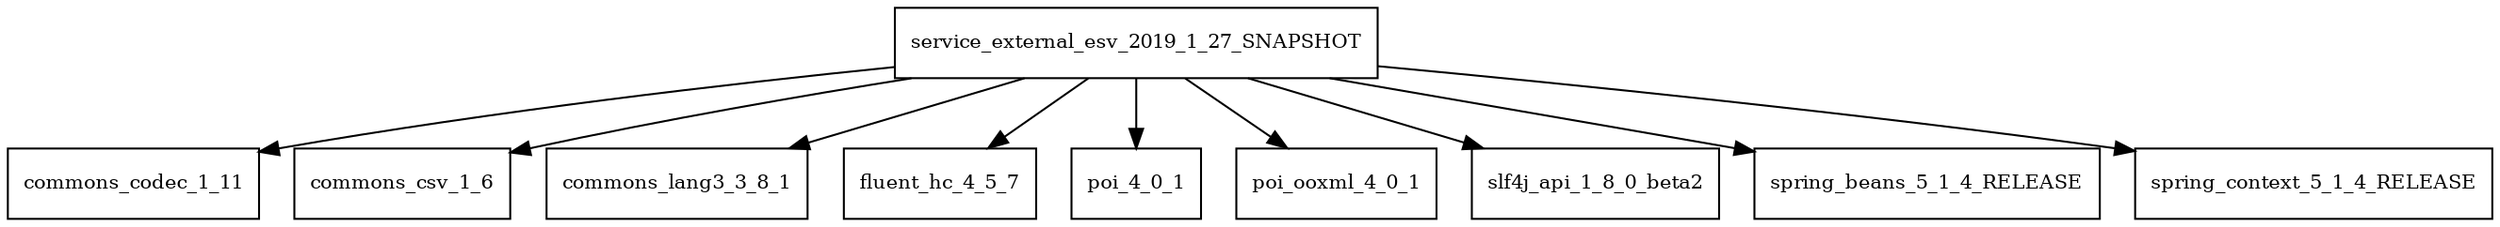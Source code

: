 digraph service_external_esv_2019_1_27_SNAPSHOT_dependencies {
  node [shape = box, fontsize=10.0];
  service_external_esv_2019_1_27_SNAPSHOT -> commons_codec_1_11;
  service_external_esv_2019_1_27_SNAPSHOT -> commons_csv_1_6;
  service_external_esv_2019_1_27_SNAPSHOT -> commons_lang3_3_8_1;
  service_external_esv_2019_1_27_SNAPSHOT -> fluent_hc_4_5_7;
  service_external_esv_2019_1_27_SNAPSHOT -> poi_4_0_1;
  service_external_esv_2019_1_27_SNAPSHOT -> poi_ooxml_4_0_1;
  service_external_esv_2019_1_27_SNAPSHOT -> slf4j_api_1_8_0_beta2;
  service_external_esv_2019_1_27_SNAPSHOT -> spring_beans_5_1_4_RELEASE;
  service_external_esv_2019_1_27_SNAPSHOT -> spring_context_5_1_4_RELEASE;
}
